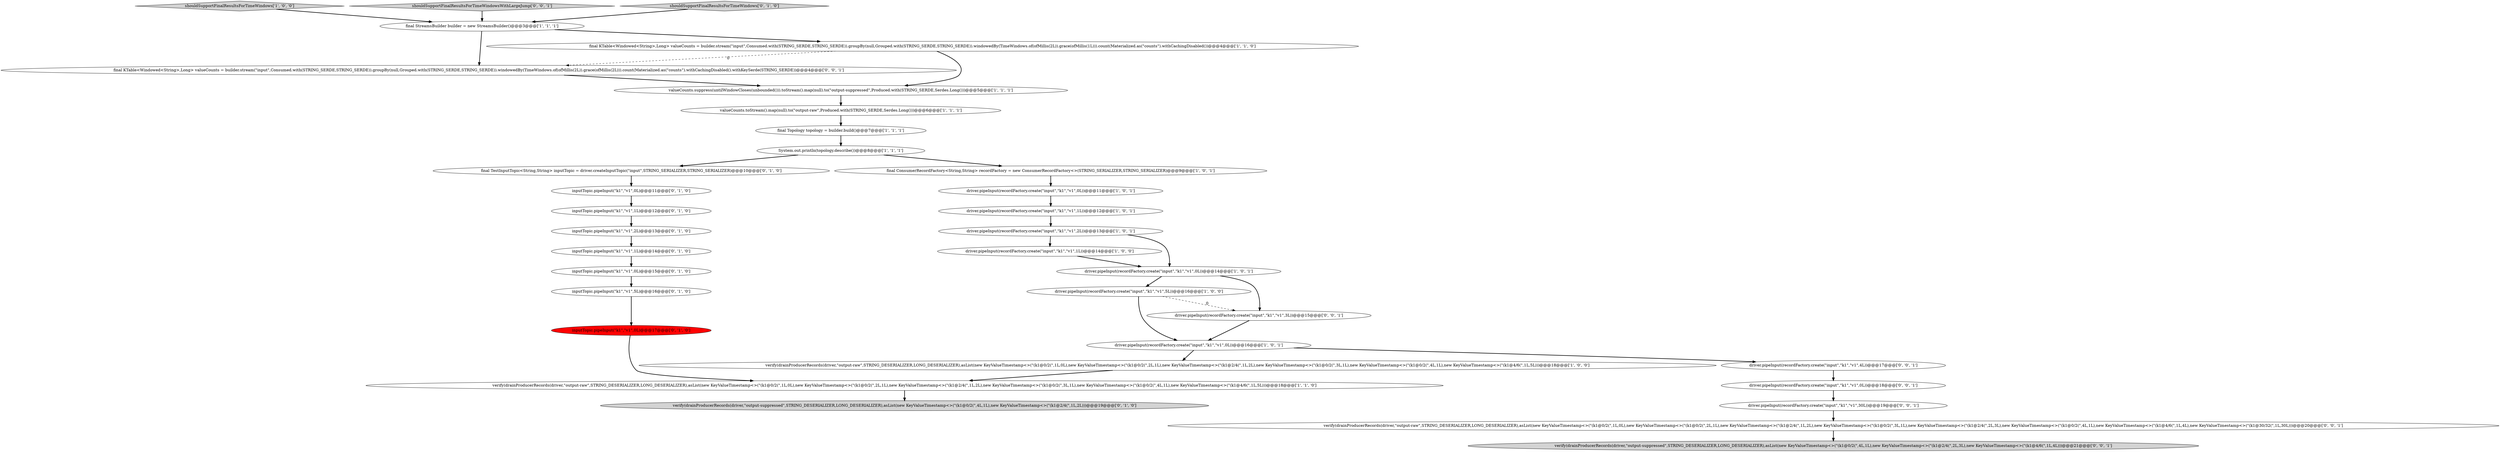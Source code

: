digraph {
13 [style = filled, label = "verify(drainProducerRecords(driver,\"output-raw\",STRING_DESERIALIZER,LONG_DESERIALIZER),asList(new KeyValueTimestamp<>(\"(k1@0/2(\",1L,0L),new KeyValueTimestamp<>(\"(k1@0/2(\",2L,1L),new KeyValueTimestamp<>(\"(k1@2/4(\",1L,2L),new KeyValueTimestamp<>(\"(k1@0/2(\",3L,1L),new KeyValueTimestamp<>(\"(k1@0/2(\",4L,1L),new KeyValueTimestamp<>(\"(k1@4/6(\",1L,5L)))@@@18@@@['1', '1', '0']", fillcolor = white, shape = ellipse image = "AAA0AAABBB1BBB"];
34 [style = filled, label = "driver.pipeInput(recordFactory.create(\"input\",\"k1\",\"v1\",3L))@@@15@@@['0', '0', '1']", fillcolor = white, shape = ellipse image = "AAA0AAABBB3BBB"];
1 [style = filled, label = "driver.pipeInput(recordFactory.create(\"input\",\"k1\",\"v1\",0L))@@@16@@@['1', '0', '1']", fillcolor = white, shape = ellipse image = "AAA0AAABBB1BBB"];
4 [style = filled, label = "shouldSupportFinalResultsForTimeWindows['1', '0', '0']", fillcolor = lightgray, shape = diamond image = "AAA0AAABBB1BBB"];
14 [style = filled, label = "valueCounts.toStream().map(null).to(\"output-raw\",Produced.with(STRING_SERDE,Serdes.Long()))@@@6@@@['1', '1', '1']", fillcolor = white, shape = ellipse image = "AAA0AAABBB1BBB"];
22 [style = filled, label = "inputTopic.pipeInput(\"k1\",\"v1\",1L)@@@14@@@['0', '1', '0']", fillcolor = white, shape = ellipse image = "AAA0AAABBB2BBB"];
17 [style = filled, label = "final TestInputTopic<String,String> inputTopic = driver.createInputTopic(\"input\",STRING_SERIALIZER,STRING_SERIALIZER)@@@10@@@['0', '1', '0']", fillcolor = white, shape = ellipse image = "AAA0AAABBB2BBB"];
25 [style = filled, label = "inputTopic.pipeInput(\"k1\",\"v1\",1L)@@@12@@@['0', '1', '0']", fillcolor = white, shape = ellipse image = "AAA0AAABBB2BBB"];
10 [style = filled, label = "final ConsumerRecordFactory<String,String> recordFactory = new ConsumerRecordFactory<>(STRING_SERIALIZER,STRING_SERIALIZER)@@@9@@@['1', '0', '1']", fillcolor = white, shape = ellipse image = "AAA0AAABBB1BBB"];
21 [style = filled, label = "inputTopic.pipeInput(\"k1\",\"v1\",0L)@@@15@@@['0', '1', '0']", fillcolor = white, shape = ellipse image = "AAA0AAABBB2BBB"];
12 [style = filled, label = "final Topology topology = builder.build()@@@7@@@['1', '1', '1']", fillcolor = white, shape = ellipse image = "AAA0AAABBB1BBB"];
31 [style = filled, label = "driver.pipeInput(recordFactory.create(\"input\",\"k1\",\"v1\",0L))@@@18@@@['0', '0', '1']", fillcolor = white, shape = ellipse image = "AAA0AAABBB3BBB"];
27 [style = filled, label = "final KTable<Windowed<String>,Long> valueCounts = builder.stream(\"input\",Consumed.with(STRING_SERDE,STRING_SERDE)).groupBy(null,Grouped.with(STRING_SERDE,STRING_SERDE)).windowedBy(TimeWindows.of(ofMillis(2L)).grace(ofMillis(2L))).count(Materialized.as(\"counts\").withCachingDisabled().withKeySerde(STRING_SERDE))@@@4@@@['0', '0', '1']", fillcolor = white, shape = ellipse image = "AAA0AAABBB3BBB"];
8 [style = filled, label = "driver.pipeInput(recordFactory.create(\"input\",\"k1\",\"v1\",2L))@@@13@@@['1', '0', '1']", fillcolor = white, shape = ellipse image = "AAA0AAABBB1BBB"];
24 [style = filled, label = "inputTopic.pipeInput(\"k1\",\"v1\",2L)@@@13@@@['0', '1', '0']", fillcolor = white, shape = ellipse image = "AAA0AAABBB2BBB"];
29 [style = filled, label = "driver.pipeInput(recordFactory.create(\"input\",\"k1\",\"v1\",4L))@@@17@@@['0', '0', '1']", fillcolor = white, shape = ellipse image = "AAA0AAABBB3BBB"];
16 [style = filled, label = "System.out.println(topology.describe())@@@8@@@['1', '1', '1']", fillcolor = white, shape = ellipse image = "AAA0AAABBB1BBB"];
32 [style = filled, label = "verify(drainProducerRecords(driver,\"output-suppressed\",STRING_DESERIALIZER,LONG_DESERIALIZER),asList(new KeyValueTimestamp<>(\"(k1@0/2(\",4L,1L),new KeyValueTimestamp<>(\"(k1@2/4(\",2L,3L),new KeyValueTimestamp<>(\"(k1@4/6(\",1L,4L)))@@@21@@@['0', '0', '1']", fillcolor = lightgray, shape = ellipse image = "AAA0AAABBB3BBB"];
15 [style = filled, label = "driver.pipeInput(recordFactory.create(\"input\",\"k1\",\"v1\",0L))@@@14@@@['1', '0', '1']", fillcolor = white, shape = ellipse image = "AAA0AAABBB1BBB"];
0 [style = filled, label = "final StreamsBuilder builder = new StreamsBuilder()@@@3@@@['1', '1', '1']", fillcolor = white, shape = ellipse image = "AAA0AAABBB1BBB"];
9 [style = filled, label = "driver.pipeInput(recordFactory.create(\"input\",\"k1\",\"v1\",1L))@@@12@@@['1', '0', '1']", fillcolor = white, shape = ellipse image = "AAA0AAABBB1BBB"];
6 [style = filled, label = "verify(drainProducerRecords(driver,\"output-raw\",STRING_DESERIALIZER,LONG_DESERIALIZER),asList(new KeyValueTimestamp<>(\"(k1@0/2(\",1L,0L),new KeyValueTimestamp<>(\"(k1@0/2(\",2L,1L),new KeyValueTimestamp<>(\"(k1@2/4(\",1L,2L),new KeyValueTimestamp<>(\"(k1@0/2(\",3L,1L),new KeyValueTimestamp<>(\"(k1@0/2(\",4L,1L),new KeyValueTimestamp<>(\"(k1@4/6(\",1L,5L)))@@@18@@@['1', '0', '0']", fillcolor = white, shape = ellipse image = "AAA0AAABBB1BBB"];
18 [style = filled, label = "inputTopic.pipeInput(\"k1\",\"v1\",5L)@@@16@@@['0', '1', '0']", fillcolor = white, shape = ellipse image = "AAA0AAABBB2BBB"];
23 [style = filled, label = "inputTopic.pipeInput(\"k1\",\"v1\",0L)@@@17@@@['0', '1', '0']", fillcolor = red, shape = ellipse image = "AAA1AAABBB2BBB"];
11 [style = filled, label = "driver.pipeInput(recordFactory.create(\"input\",\"k1\",\"v1\",0L))@@@11@@@['1', '0', '1']", fillcolor = white, shape = ellipse image = "AAA0AAABBB1BBB"];
3 [style = filled, label = "driver.pipeInput(recordFactory.create(\"input\",\"k1\",\"v1\",5L))@@@16@@@['1', '0', '0']", fillcolor = white, shape = ellipse image = "AAA0AAABBB1BBB"];
28 [style = filled, label = "shouldSupportFinalResultsForTimeWindowsWithLargeJump['0', '0', '1']", fillcolor = lightgray, shape = diamond image = "AAA0AAABBB3BBB"];
5 [style = filled, label = "valueCounts.suppress(untilWindowCloses(unbounded())).toStream().map(null).to(\"output-suppressed\",Produced.with(STRING_SERDE,Serdes.Long()))@@@5@@@['1', '1', '1']", fillcolor = white, shape = ellipse image = "AAA0AAABBB1BBB"];
7 [style = filled, label = "driver.pipeInput(recordFactory.create(\"input\",\"k1\",\"v1\",1L))@@@14@@@['1', '0', '0']", fillcolor = white, shape = ellipse image = "AAA0AAABBB1BBB"];
33 [style = filled, label = "verify(drainProducerRecords(driver,\"output-raw\",STRING_DESERIALIZER,LONG_DESERIALIZER),asList(new KeyValueTimestamp<>(\"(k1@0/2(\",1L,0L),new KeyValueTimestamp<>(\"(k1@0/2(\",2L,1L),new KeyValueTimestamp<>(\"(k1@2/4(\",1L,2L),new KeyValueTimestamp<>(\"(k1@0/2(\",3L,1L),new KeyValueTimestamp<>(\"(k1@2/4(\",2L,3L),new KeyValueTimestamp<>(\"(k1@0/2(\",4L,1L),new KeyValueTimestamp<>(\"(k1@4/6(\",1L,4L),new KeyValueTimestamp<>(\"(k1@30/32(\",1L,30L)))@@@20@@@['0', '0', '1']", fillcolor = white, shape = ellipse image = "AAA0AAABBB3BBB"];
26 [style = filled, label = "shouldSupportFinalResultsForTimeWindows['0', '1', '0']", fillcolor = lightgray, shape = diamond image = "AAA0AAABBB2BBB"];
19 [style = filled, label = "verify(drainProducerRecords(driver,\"output-suppressed\",STRING_DESERIALIZER,LONG_DESERIALIZER),asList(new KeyValueTimestamp<>(\"(k1@0/2(\",4L,1L),new KeyValueTimestamp<>(\"(k1@2/4(\",1L,2L)))@@@19@@@['0', '1', '0']", fillcolor = lightgray, shape = ellipse image = "AAA0AAABBB2BBB"];
30 [style = filled, label = "driver.pipeInput(recordFactory.create(\"input\",\"k1\",\"v1\",30L))@@@19@@@['0', '0', '1']", fillcolor = white, shape = ellipse image = "AAA0AAABBB3BBB"];
2 [style = filled, label = "final KTable<Windowed<String>,Long> valueCounts = builder.stream(\"input\",Consumed.with(STRING_SERDE,STRING_SERDE)).groupBy(null,Grouped.with(STRING_SERDE,STRING_SERDE)).windowedBy(TimeWindows.of(ofMillis(2L)).grace(ofMillis(1L))).count(Materialized.as(\"counts\").withCachingDisabled())@@@4@@@['1', '1', '0']", fillcolor = white, shape = ellipse image = "AAA0AAABBB1BBB"];
20 [style = filled, label = "inputTopic.pipeInput(\"k1\",\"v1\",0L)@@@11@@@['0', '1', '0']", fillcolor = white, shape = ellipse image = "AAA0AAABBB2BBB"];
8->15 [style = bold, label=""];
18->23 [style = bold, label=""];
3->1 [style = bold, label=""];
15->34 [style = bold, label=""];
30->33 [style = bold, label=""];
16->10 [style = bold, label=""];
0->27 [style = bold, label=""];
34->1 [style = bold, label=""];
29->31 [style = bold, label=""];
0->2 [style = bold, label=""];
2->27 [style = dashed, label="0"];
22->21 [style = bold, label=""];
12->16 [style = bold, label=""];
16->17 [style = bold, label=""];
5->14 [style = bold, label=""];
11->9 [style = bold, label=""];
9->8 [style = bold, label=""];
15->3 [style = bold, label=""];
20->25 [style = bold, label=""];
24->22 [style = bold, label=""];
21->18 [style = bold, label=""];
8->7 [style = bold, label=""];
4->0 [style = bold, label=""];
28->0 [style = bold, label=""];
25->24 [style = bold, label=""];
26->0 [style = bold, label=""];
13->19 [style = bold, label=""];
1->6 [style = bold, label=""];
3->34 [style = dashed, label="0"];
23->13 [style = bold, label=""];
6->13 [style = bold, label=""];
14->12 [style = bold, label=""];
31->30 [style = bold, label=""];
7->15 [style = bold, label=""];
33->32 [style = bold, label=""];
27->5 [style = bold, label=""];
1->29 [style = bold, label=""];
2->5 [style = bold, label=""];
17->20 [style = bold, label=""];
10->11 [style = bold, label=""];
}
